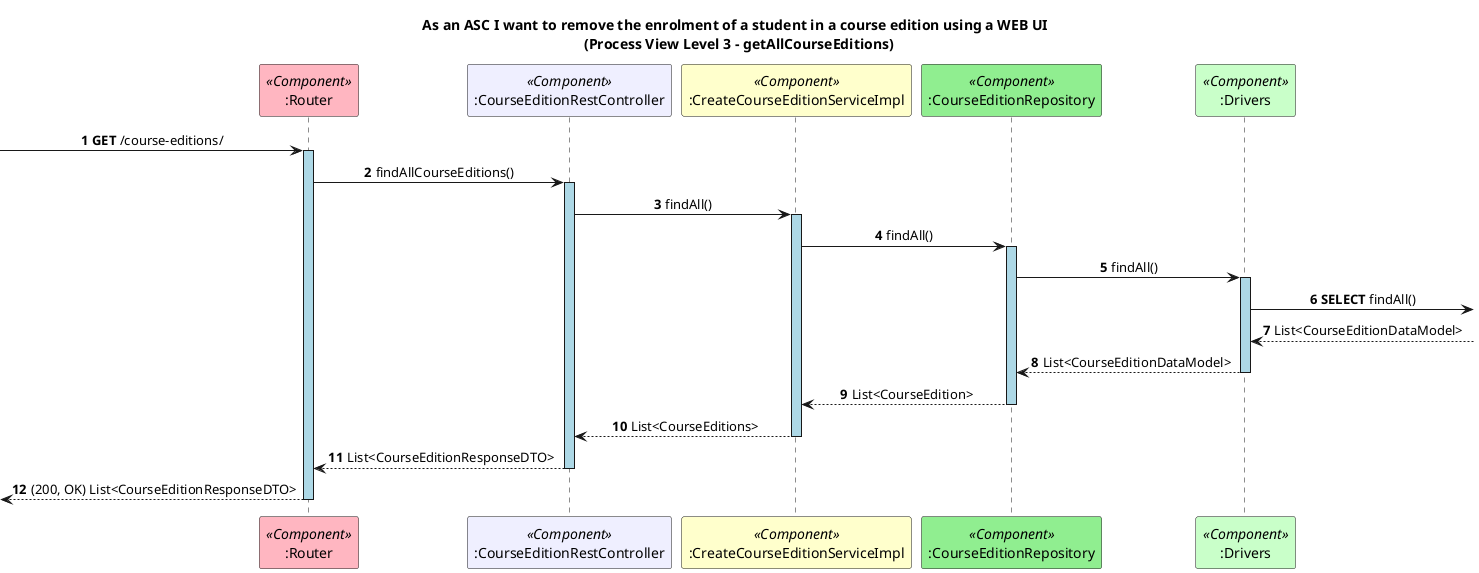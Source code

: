@startuml
autonumber
skinparam sequenceMessageAlign center
skinparam sequenceLifeLineBackgroundColor lightblue
title As an ASC I want to remove the enrolment of a student in a course edition using a WEB UI \n (Process View Level 3 - getAllCourseEditions)

participant ":Router" as Router <<Component>> #lightpink
participant ":CourseEditionRestController" as Controller <<Component>> #motivation
participant ":CreateCourseEditionServiceImpl" as Service <<Component>> #business
participant ":CourseEditionRepository" as Repository <<Component>> #lightgreen
participant ":Drivers" as D <<Component>> #technology

-> Router : **GET** /course-editions/
activate Router
Router -> Controller : findAllCourseEditions()
activate Controller
Controller -> Service : findAll()
activate Service
Service -> Repository : findAll()
activate Repository
Repository -> D ++: findAll()
D -> : **SELECT** findAll()
D <-- : List<CourseEditionDataModel>
Repository <-- D -- : List<CourseEditionDataModel>
Repository --> Service : List<CourseEdition>
deactivate Repository
Service --> Controller : List<CourseEditions>
deactivate Service
Controller --> Router : List<CourseEditionResponseDTO>
deactivate Controller
<-- Router : (200, OK) List<CourseEditionResponseDTO>
deactivate Router


@enduml
